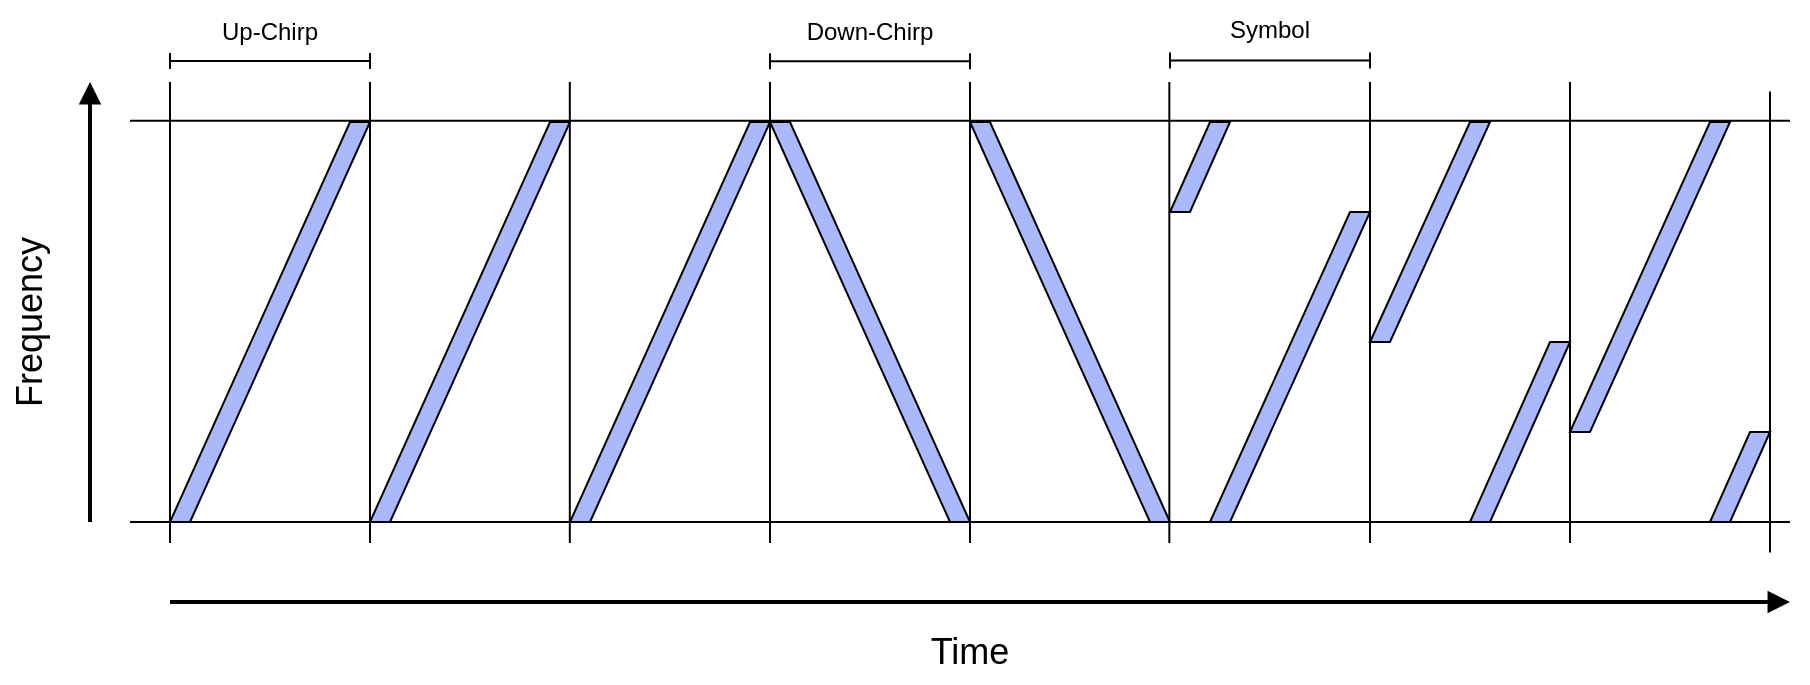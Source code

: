 <mxfile version="16.6.5" type="device"><diagram id="AK93X26NXsm2klAKw9N0" name="Page-1"><mxGraphModel dx="1178" dy="664" grid="1" gridSize="10" guides="1" tooltips="1" connect="1" arrows="1" fold="1" page="1" pageScale="1" pageWidth="850" pageHeight="1100" math="0" shadow="0"><root><mxCell id="0"/><mxCell id="1" parent="0"/><mxCell id="KDMKK824OD0byeOKAp0z-29" value="" style="shape=parallelogram;perimeter=parallelogramPerimeter;whiteSpace=wrap;html=1;fixedSize=1;fillColor=#A9B9FC;size=90;rotation=-180;flipH=1;strokeColor=#000000;" vertex="1" parent="1"><mxGeometry x="530" y="240" width="100" height="200" as="geometry"/></mxCell><mxCell id="KDMKK824OD0byeOKAp0z-31" value="" style="shape=parallelogram;perimeter=parallelogramPerimeter;whiteSpace=wrap;html=1;fixedSize=1;fillColor=#A9B9FC;size=90;strokeColor=#000000;" vertex="1" parent="1"><mxGeometry x="230" y="240" width="100" height="200" as="geometry"/></mxCell><mxCell id="KDMKK824OD0byeOKAp0z-41" value="" style="endArrow=none;html=1;rounded=0;fillColor=#003CFF;" edge="1" parent="1"><mxGeometry width="50" height="50" relative="1" as="geometry"><mxPoint x="330" y="220" as="sourcePoint"/><mxPoint x="330" y="450.48" as="targetPoint"/></mxGeometry></mxCell><mxCell id="KDMKK824OD0byeOKAp0z-51" value="" style="shape=parallelogram;perimeter=parallelogramPerimeter;whiteSpace=wrap;html=1;fixedSize=1;fillColor=#A9B9FC;size=90;strokeColor=#000000;" vertex="1" parent="1"><mxGeometry x="330" y="240" width="100" height="200" as="geometry"/></mxCell><mxCell id="KDMKK824OD0byeOKAp0z-53" value="" style="shape=parallelogram;perimeter=parallelogramPerimeter;whiteSpace=wrap;html=1;fixedSize=1;fillColor=#A9B9FC;size=90;strokeColor=#000000;" vertex="1" parent="1"><mxGeometry x="430" y="240" width="100" height="200" as="geometry"/></mxCell><mxCell id="KDMKK824OD0byeOKAp0z-54" value="" style="shape=parallelogram;perimeter=parallelogramPerimeter;whiteSpace=wrap;html=1;fixedSize=1;fillColor=#A9B9FC;size=90;rotation=-180;flipH=1;strokeColor=#000000;" vertex="1" parent="1"><mxGeometry x="630" y="240" width="100" height="200" as="geometry"/></mxCell><mxCell id="KDMKK824OD0byeOKAp0z-55" value="" style="shape=parallelogram;perimeter=parallelogramPerimeter;whiteSpace=wrap;html=1;fixedSize=1;fillColor=#A9B9FC;size=40;strokeColor=#000000;" vertex="1" parent="1"><mxGeometry x="880" y="350" width="50" height="90" as="geometry"/></mxCell><mxCell id="KDMKK824OD0byeOKAp0z-56" value="" style="shape=parallelogram;perimeter=parallelogramPerimeter;whiteSpace=wrap;html=1;fixedSize=1;fillColor=#A9B9FC;size=50;strokeColor=#000000;" vertex="1" parent="1"><mxGeometry x="830" y="240" width="60" height="110" as="geometry"/></mxCell><mxCell id="KDMKK824OD0byeOKAp0z-58" value="" style="shape=parallelogram;perimeter=parallelogramPerimeter;whiteSpace=wrap;html=1;fixedSize=1;fillColor=#A9B9FC;size=20;strokeColor=#000000;" vertex="1" parent="1"><mxGeometry x="730" y="240" width="30" height="45" as="geometry"/></mxCell><mxCell id="KDMKK824OD0byeOKAp0z-59" value="" style="shape=parallelogram;perimeter=parallelogramPerimeter;whiteSpace=wrap;html=1;fixedSize=1;fillColor=#A9B9FC;size=70;strokeColor=#000000;" vertex="1" parent="1"><mxGeometry x="750" y="285" width="80" height="155" as="geometry"/></mxCell><mxCell id="KDMKK824OD0byeOKAp0z-60" value="" style="shape=parallelogram;perimeter=parallelogramPerimeter;whiteSpace=wrap;html=1;fixedSize=1;fillColor=#A9B9FC;size=70;strokeColor=#000000;" vertex="1" parent="1"><mxGeometry x="930" y="240" width="80" height="155" as="geometry"/></mxCell><mxCell id="KDMKK824OD0byeOKAp0z-61" value="" style="shape=parallelogram;perimeter=parallelogramPerimeter;whiteSpace=wrap;html=1;fixedSize=1;fillColor=#A9B9FC;size=20;strokeColor=#000000;" vertex="1" parent="1"><mxGeometry x="1000" y="395" width="30" height="45" as="geometry"/></mxCell><mxCell id="KDMKK824OD0byeOKAp0z-62" value="" style="endArrow=none;html=1;rounded=0;fillColor=#003CFF;" edge="1" parent="1"><mxGeometry width="50" height="50" relative="1" as="geometry"><mxPoint x="230" y="220" as="sourcePoint"/><mxPoint x="230" y="450.48" as="targetPoint"/></mxGeometry></mxCell><mxCell id="KDMKK824OD0byeOKAp0z-63" value="" style="endArrow=none;html=1;rounded=0;fillColor=#003CFF;" edge="1" parent="1"><mxGeometry width="50" height="50" relative="1" as="geometry"><mxPoint x="429.91" y="220" as="sourcePoint"/><mxPoint x="429.91" y="450.48" as="targetPoint"/></mxGeometry></mxCell><mxCell id="KDMKK824OD0byeOKAp0z-64" value="" style="endArrow=none;html=1;rounded=0;fillColor=#003CFF;" edge="1" parent="1"><mxGeometry width="50" height="50" relative="1" as="geometry"><mxPoint x="530" y="220" as="sourcePoint"/><mxPoint x="530" y="450.48" as="targetPoint"/></mxGeometry></mxCell><mxCell id="KDMKK824OD0byeOKAp0z-65" value="" style="endArrow=none;html=1;rounded=0;fillColor=#003CFF;" edge="1" parent="1"><mxGeometry width="50" height="50" relative="1" as="geometry"><mxPoint x="630" y="220" as="sourcePoint"/><mxPoint x="630" y="450.48" as="targetPoint"/></mxGeometry></mxCell><mxCell id="KDMKK824OD0byeOKAp0z-66" value="" style="endArrow=none;html=1;rounded=0;fillColor=#003CFF;" edge="1" parent="1"><mxGeometry width="50" height="50" relative="1" as="geometry"><mxPoint x="729.67" y="220" as="sourcePoint"/><mxPoint x="729.67" y="450.48" as="targetPoint"/></mxGeometry></mxCell><mxCell id="KDMKK824OD0byeOKAp0z-67" value="" style="endArrow=none;html=1;rounded=0;fillColor=#003CFF;" edge="1" parent="1"><mxGeometry width="50" height="50" relative="1" as="geometry"><mxPoint x="830" y="220" as="sourcePoint"/><mxPoint x="830" y="450.48" as="targetPoint"/></mxGeometry></mxCell><mxCell id="KDMKK824OD0byeOKAp0z-68" value="" style="endArrow=none;html=1;rounded=0;fillColor=#003CFF;" edge="1" parent="1"><mxGeometry width="50" height="50" relative="1" as="geometry"><mxPoint x="930" y="220" as="sourcePoint"/><mxPoint x="930" y="450.48" as="targetPoint"/></mxGeometry></mxCell><mxCell id="KDMKK824OD0byeOKAp0z-69" value="" style="endArrow=none;html=1;rounded=0;fillColor=#003CFF;" edge="1" parent="1"><mxGeometry width="50" height="50" relative="1" as="geometry"><mxPoint x="1030" y="224.76" as="sourcePoint"/><mxPoint x="1030" y="455.24" as="targetPoint"/></mxGeometry></mxCell><mxCell id="KDMKK824OD0byeOKAp0z-70" value="" style="endArrow=none;html=1;rounded=0;fillColor=#003CFF;" edge="1" parent="1"><mxGeometry width="50" height="50" relative="1" as="geometry"><mxPoint x="210" y="440" as="sourcePoint"/><mxPoint x="1040" y="440" as="targetPoint"/></mxGeometry></mxCell><mxCell id="KDMKK824OD0byeOKAp0z-71" value="" style="endArrow=none;html=1;rounded=0;fillColor=#003CFF;" edge="1" parent="1"><mxGeometry width="50" height="50" relative="1" as="geometry"><mxPoint x="210" y="239.43" as="sourcePoint"/><mxPoint x="1040" y="239.43" as="targetPoint"/></mxGeometry></mxCell><mxCell id="KDMKK824OD0byeOKAp0z-72" value="" style="endArrow=block;html=1;rounded=0;fillColor=#003CFF;strokeWidth=2;endFill=1;" edge="1" parent="1"><mxGeometry width="50" height="50" relative="1" as="geometry"><mxPoint x="190" y="440" as="sourcePoint"/><mxPoint x="190" y="220" as="targetPoint"/></mxGeometry></mxCell><mxCell id="KDMKK824OD0byeOKAp0z-73" value="" style="endArrow=block;html=1;rounded=0;fillColor=#003CFF;strokeWidth=2;endFill=1;" edge="1" parent="1"><mxGeometry width="50" height="50" relative="1" as="geometry"><mxPoint x="230" y="480" as="sourcePoint"/><mxPoint x="1040" y="480" as="targetPoint"/></mxGeometry></mxCell><mxCell id="KDMKK824OD0byeOKAp0z-74" value="Frequency" style="text;html=1;strokeColor=none;fillColor=none;align=center;verticalAlign=middle;whiteSpace=wrap;rounded=0;rotation=-90;strokeWidth=1;fontSize=18;" vertex="1" parent="1"><mxGeometry x="130" y="325" width="60" height="30" as="geometry"/></mxCell><mxCell id="KDMKK824OD0byeOKAp0z-76" value="Time" style="text;html=1;strokeColor=none;fillColor=none;align=center;verticalAlign=middle;whiteSpace=wrap;rounded=0;rotation=0;strokeWidth=1;fontSize=18;" vertex="1" parent="1"><mxGeometry x="600" y="490" width="60" height="30" as="geometry"/></mxCell><mxCell id="KDMKK824OD0byeOKAp0z-77" value="Up-Chirp" style="text;html=1;strokeColor=none;fillColor=none;align=center;verticalAlign=middle;whiteSpace=wrap;rounded=0;fontSize=12;" vertex="1" parent="1"><mxGeometry x="250" y="180" width="60" height="30" as="geometry"/></mxCell><mxCell id="KDMKK824OD0byeOKAp0z-78" value="Down-Chirp" style="text;html=1;strokeColor=none;fillColor=none;align=center;verticalAlign=middle;whiteSpace=wrap;rounded=0;fontSize=12;" vertex="1" parent="1"><mxGeometry x="545" y="179.6" width="70" height="30" as="geometry"/></mxCell><mxCell id="KDMKK824OD0byeOKAp0z-79" value="" style="endArrow=baseDash;startArrow=baseDash;html=1;rounded=0;fontSize=12;strokeWidth=1;fillColor=#003CFF;startFill=0;endFill=0;" edge="1" parent="1"><mxGeometry width="50" height="50" relative="1" as="geometry"><mxPoint x="230" y="209.52" as="sourcePoint"/><mxPoint x="330" y="209.52" as="targetPoint"/></mxGeometry></mxCell><mxCell id="KDMKK824OD0byeOKAp0z-80" value="" style="endArrow=baseDash;startArrow=baseDash;html=1;rounded=0;fontSize=12;strokeWidth=1;fillColor=#003CFF;startFill=0;endFill=0;" edge="1" parent="1"><mxGeometry width="50" height="50" relative="1" as="geometry"><mxPoint x="530" y="209.6" as="sourcePoint"/><mxPoint x="630" y="209.6" as="targetPoint"/></mxGeometry></mxCell><mxCell id="KDMKK824OD0byeOKAp0z-81" value="Symbol" style="text;html=1;strokeColor=none;fillColor=none;align=center;verticalAlign=middle;whiteSpace=wrap;rounded=0;fontSize=12;" vertex="1" parent="1"><mxGeometry x="745" y="179.2" width="70" height="30" as="geometry"/></mxCell><mxCell id="KDMKK824OD0byeOKAp0z-82" value="" style="endArrow=baseDash;startArrow=baseDash;html=1;rounded=0;fontSize=12;strokeWidth=1;fillColor=#003CFF;startFill=0;endFill=0;" edge="1" parent="1"><mxGeometry width="50" height="50" relative="1" as="geometry"><mxPoint x="730" y="209.2" as="sourcePoint"/><mxPoint x="830" y="209.2" as="targetPoint"/></mxGeometry></mxCell></root></mxGraphModel></diagram></mxfile>